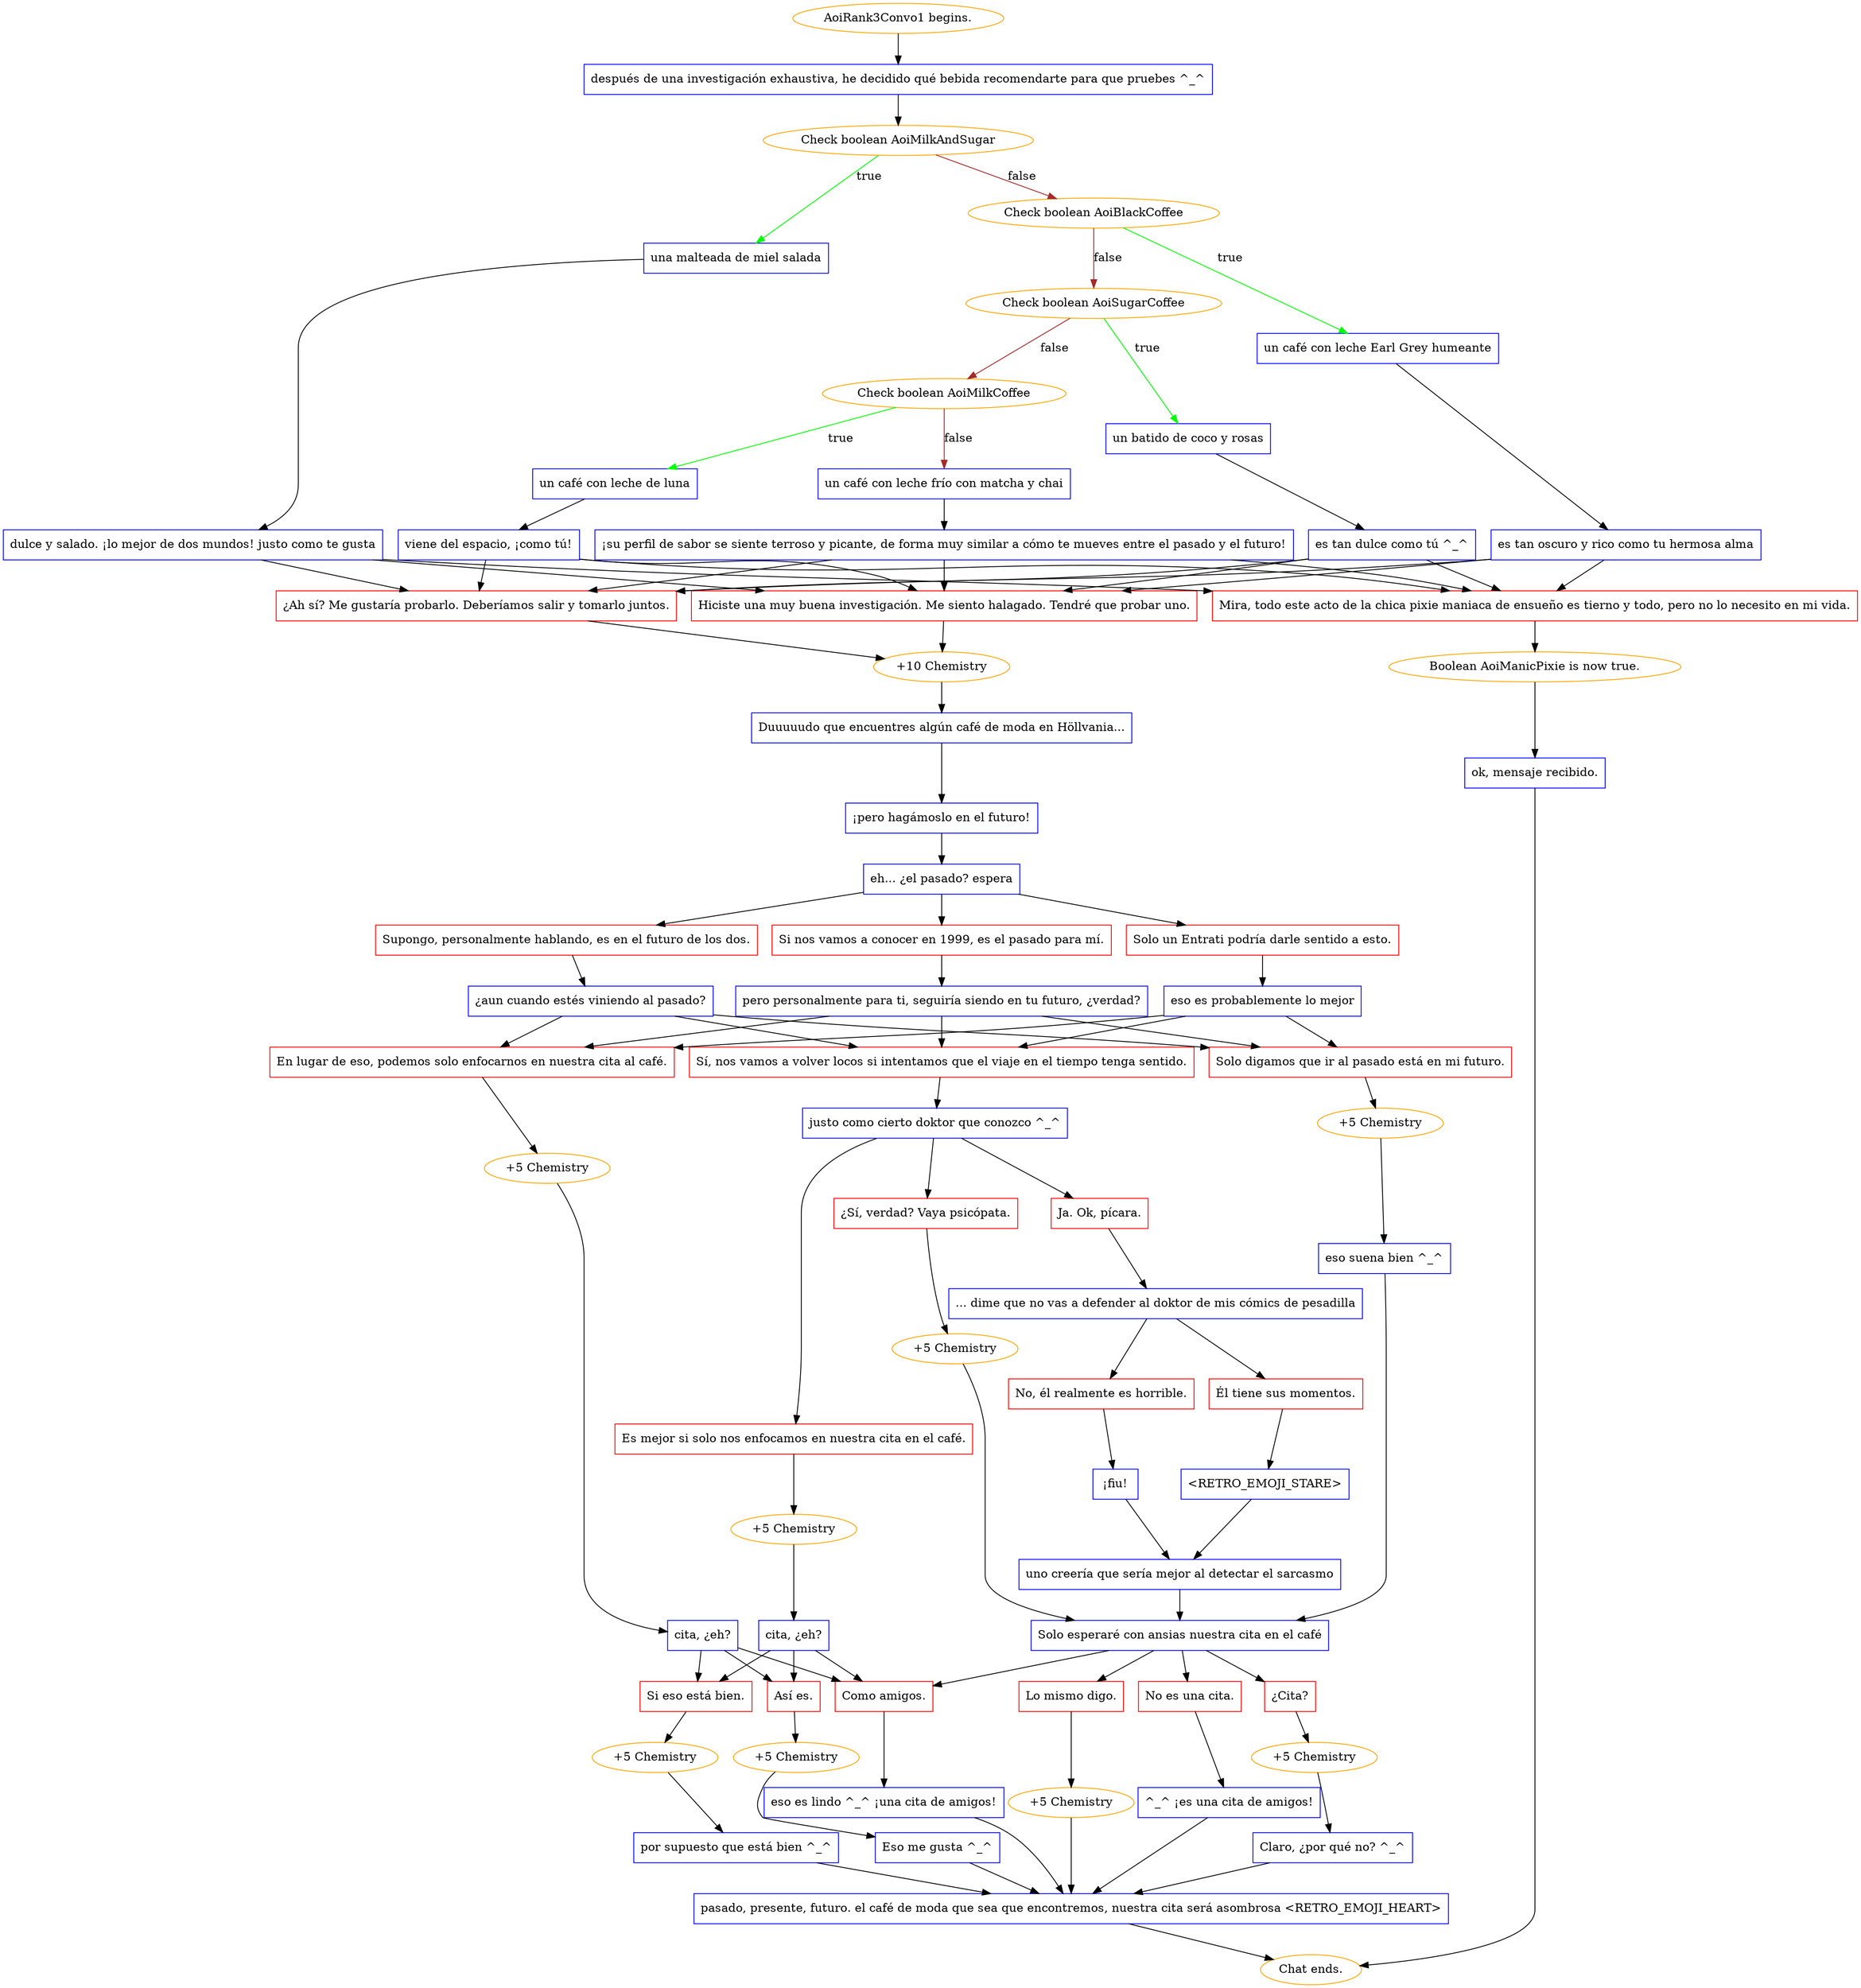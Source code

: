 digraph {
	"AoiRank3Convo1 begins." [color=orange];
		"AoiRank3Convo1 begins." -> j831467329;
	j831467329 [label="después de una investigación exhaustiva, he decidido qué bebida recomendarte para que pruebes ^_^",shape=box,color=blue];
		j831467329 -> j4211444181;
	j4211444181 [label="Check boolean AoiMilkAndSugar",color=orange];
		j4211444181 -> j1616670269 [label=true,color=green];
		j4211444181 -> j859293947 [label=false,color=brown];
	j1616670269 [label="una malteada de miel salada",shape=box,color=blue];
		j1616670269 -> j81392839;
	j859293947 [label="Check boolean AoiBlackCoffee",color=orange];
		j859293947 -> j2690567115 [label=true,color=green];
		j859293947 -> j3369786144 [label=false,color=brown];
	j81392839 [label="dulce y salado. ¡lo mejor de dos mundos! justo como te gusta",shape=box,color=blue];
		j81392839 -> j3501720382;
		j81392839 -> j1771656002;
		j81392839 -> j3030054070;
	j2690567115 [label="un café con leche Earl Grey humeante",shape=box,color=blue];
		j2690567115 -> j2520503687;
	j3369786144 [label="Check boolean AoiSugarCoffee",color=orange];
		j3369786144 -> j2720920114 [label=true,color=green];
		j3369786144 -> j2911908045 [label=false,color=brown];
	j3501720382 [label="Hiciste una muy buena investigación. Me siento halagado. Tendré que probar uno.",shape=box,color=red];
		j3501720382 -> j3903793928;
	j1771656002 [label="¿Ah sí? Me gustaría probarlo. Deberíamos salir y tomarlo juntos.",shape=box,color=red];
		j1771656002 -> j3903793928;
	j3030054070 [label="Mira, todo este acto de la chica pixie maniaca de ensueño es tierno y todo, pero no lo necesito en mi vida.",shape=box,color=red];
		j3030054070 -> j683730180;
	j2520503687 [label="es tan oscuro y rico como tu hermosa alma",shape=box,color=blue];
		j2520503687 -> j3501720382;
		j2520503687 -> j1771656002;
		j2520503687 -> j3030054070;
	j2720920114 [label="un batido de coco y rosas",shape=box,color=blue];
		j2720920114 -> j3917859654;
	j2911908045 [label="Check boolean AoiMilkCoffee",color=orange];
		j2911908045 -> j805117617 [label=true,color=green];
		j2911908045 -> j583183658 [label=false,color=brown];
	j3903793928 [label="+10 Chemistry",color=orange];
		j3903793928 -> j220128031;
	j683730180 [label="Boolean AoiManicPixie is now true.",color=orange];
		j683730180 -> j3875604735;
	j3917859654 [label="es tan dulce como tú ^_^",shape=box,color=blue];
		j3917859654 -> j3501720382;
		j3917859654 -> j1771656002;
		j3917859654 -> j3030054070;
	j805117617 [label="un café con leche de luna",shape=box,color=blue];
		j805117617 -> j16668781;
	j583183658 [label="un café con leche frío con matcha y chai",shape=box,color=blue];
		j583183658 -> j1956660742;
	j220128031 [label="Duuuuudo que encuentres algún café de moda en Höllvania...",shape=box,color=blue];
		j220128031 -> j2588534761;
	j3875604735 [label="ok, mensaje recibido.",shape=box,color=blue];
		j3875604735 -> "Chat ends.";
	j16668781 [label="viene del espacio, ¡como tú!",shape=box,color=blue];
		j16668781 -> j3501720382;
		j16668781 -> j1771656002;
		j16668781 -> j3030054070;
	j1956660742 [label="¡su perfil de sabor se siente terroso y picante, de forma muy similar a cómo te mueves entre el pasado y el futuro!",shape=box,color=blue];
		j1956660742 -> j3501720382;
		j1956660742 -> j1771656002;
		j1956660742 -> j3030054070;
	j2588534761 [label="¡pero hagámoslo en el futuro!",shape=box,color=blue];
		j2588534761 -> j42690315;
	"Chat ends." [color=orange];
	j42690315 [label="eh... ¿el pasado? espera",shape=box,color=blue];
		j42690315 -> j1547673969;
		j42690315 -> j3027548791;
		j42690315 -> j669106355;
	j1547673969 [label="Si nos vamos a conocer en 1999, es el pasado para mí.",shape=box,color=red];
		j1547673969 -> j2281409024;
	j3027548791 [label="Supongo, personalmente hablando, es en el futuro de los dos.",shape=box,color=red];
		j3027548791 -> j3675236216;
	j669106355 [label="Solo un Entrati podría darle sentido a esto.",shape=box,color=red];
		j669106355 -> j1658451966;
	j2281409024 [label="pero personalmente para ti, seguiría siendo en tu futuro, ¿verdad?",shape=box,color=blue];
		j2281409024 -> j2595827249;
		j2281409024 -> j4093891353;
		j2281409024 -> j3969645858;
	j3675236216 [label="¿aun cuando estés viniendo al pasado?",shape=box,color=blue];
		j3675236216 -> j2595827249;
		j3675236216 -> j4093891353;
		j3675236216 -> j3969645858;
	j1658451966 [label="eso es probablemente lo mejor",shape=box,color=blue];
		j1658451966 -> j2595827249;
		j1658451966 -> j4093891353;
		j1658451966 -> j3969645858;
	j2595827249 [label="Sí, nos vamos a volver locos si intentamos que el viaje en el tiempo tenga sentido.",shape=box,color=red];
		j2595827249 -> j1358702538;
	j4093891353 [label="Solo digamos que ir al pasado está en mi futuro.",shape=box,color=red];
		j4093891353 -> j1651179953;
	j3969645858 [label="En lugar de eso, podemos solo enfocarnos en nuestra cita al café.",shape=box,color=red];
		j3969645858 -> j3371404409;
	j1358702538 [label="justo como cierto doktor que conozco ^_^",shape=box,color=blue];
		j1358702538 -> j2536317105;
		j1358702538 -> j3958234153;
		j1358702538 -> j688564922;
	j1651179953 [label="+5 Chemistry",color=orange];
		j1651179953 -> j3040790538;
	j3371404409 [label="+5 Chemistry",color=orange];
		j3371404409 -> j3602672787;
	j2536317105 [label="Es mejor si solo nos enfocamos en nuestra cita en el café.",shape=box,color=red];
		j2536317105 -> j3663379299;
	j3958234153 [label="Ja. Ok, pícara.",shape=box,color=red];
		j3958234153 -> j610918956;
	j688564922 [label="¿Sí, verdad? Vaya psicópata.",shape=box,color=red];
		j688564922 -> j2083955984;
	j3040790538 [label="eso suena bien ^_^",shape=box,color=blue];
		j3040790538 -> j4204159397;
	j3602672787 [label="cita, ¿eh?",shape=box,color=blue];
		j3602672787 -> j3570002815;
		j3602672787 -> j3065052455;
		j3602672787 -> j4111906693;
	j3663379299 [label="+5 Chemistry",color=orange];
		j3663379299 -> j4291466057;
	j610918956 [label="... dime que no vas a defender al doktor de mis cómics de pesadilla",shape=box,color=blue];
		j610918956 -> j1719956905;
		j610918956 -> j3282493567;
	j2083955984 [label="+5 Chemistry",color=orange];
		j2083955984 -> j4204159397;
	j4204159397 [label="Solo esperaré con ansias nuestra cita en el café",shape=box,color=blue];
		j4204159397 -> j1515321041;
		j4204159397 -> j1906625775;
		j4204159397 -> j2037772009;
		j4204159397 -> j3065052455;
	j3570002815 [label="Así es.",shape=box,color=red];
		j3570002815 -> j110199060;
	j3065052455 [label="Como amigos.",shape=box,color=red];
		j3065052455 -> j1876800685;
	j4111906693 [label="Si eso está bien.",shape=box,color=red];
		j4111906693 -> j2784997586;
	j4291466057 [label="cita, ¿eh?",shape=box,color=blue];
		j4291466057 -> j3570002815;
		j4291466057 -> j3065052455;
		j4291466057 -> j4111906693;
	j1719956905 [label="Él tiene sus momentos.",shape=box,color=red];
		j1719956905 -> j1498027602;
	j3282493567 [label="No, él realmente es horrible.",shape=box,color=red];
		j3282493567 -> j3053160179;
	j1515321041 [label="Lo mismo digo.",shape=box,color=red];
		j1515321041 -> j503452134;
	j1906625775 [label="¿Cita?",shape=box,color=red];
		j1906625775 -> j2392767950;
	j2037772009 [label="No es una cita.",shape=box,color=red];
		j2037772009 -> j1211560280;
	j110199060 [label="+5 Chemistry",color=orange];
		j110199060 -> j2666872948;
	j1876800685 [label="eso es lindo ^_^ ¡una cita de amigos!",shape=box,color=blue];
		j1876800685 -> j4039650957;
	j2784997586 [label="+5 Chemistry",color=orange];
		j2784997586 -> j2494223038;
	j1498027602 [label="<RETRO_EMOJI_STARE>",shape=box,color=blue];
		j1498027602 -> j2816593535;
	j3053160179 [label="¡fiu!",shape=box,color=blue];
		j3053160179 -> j2816593535;
	j503452134 [label="+5 Chemistry",color=orange];
		j503452134 -> j4039650957;
	j2392767950 [label="+5 Chemistry",color=orange];
		j2392767950 -> j3277314616;
	j1211560280 [label="^_^ ¡es una cita de amigos!",shape=box,color=blue];
		j1211560280 -> j4039650957;
	j2666872948 [label="Eso me gusta ^_^",shape=box,color=blue];
		j2666872948 -> j4039650957;
	j4039650957 [label="pasado, presente, futuro. el café de moda que sea que encontremos, nuestra cita será asombrosa <RETRO_EMOJI_HEART>",shape=box,color=blue];
		j4039650957 -> "Chat ends.";
	j2494223038 [label="por supuesto que está bien ^_^",shape=box,color=blue];
		j2494223038 -> j4039650957;
	j2816593535 [label="uno creería que sería mejor al detectar el sarcasmo",shape=box,color=blue];
		j2816593535 -> j4204159397;
	j3277314616 [label="Claro, ¿por qué no? ^_^",shape=box,color=blue];
		j3277314616 -> j4039650957;
}